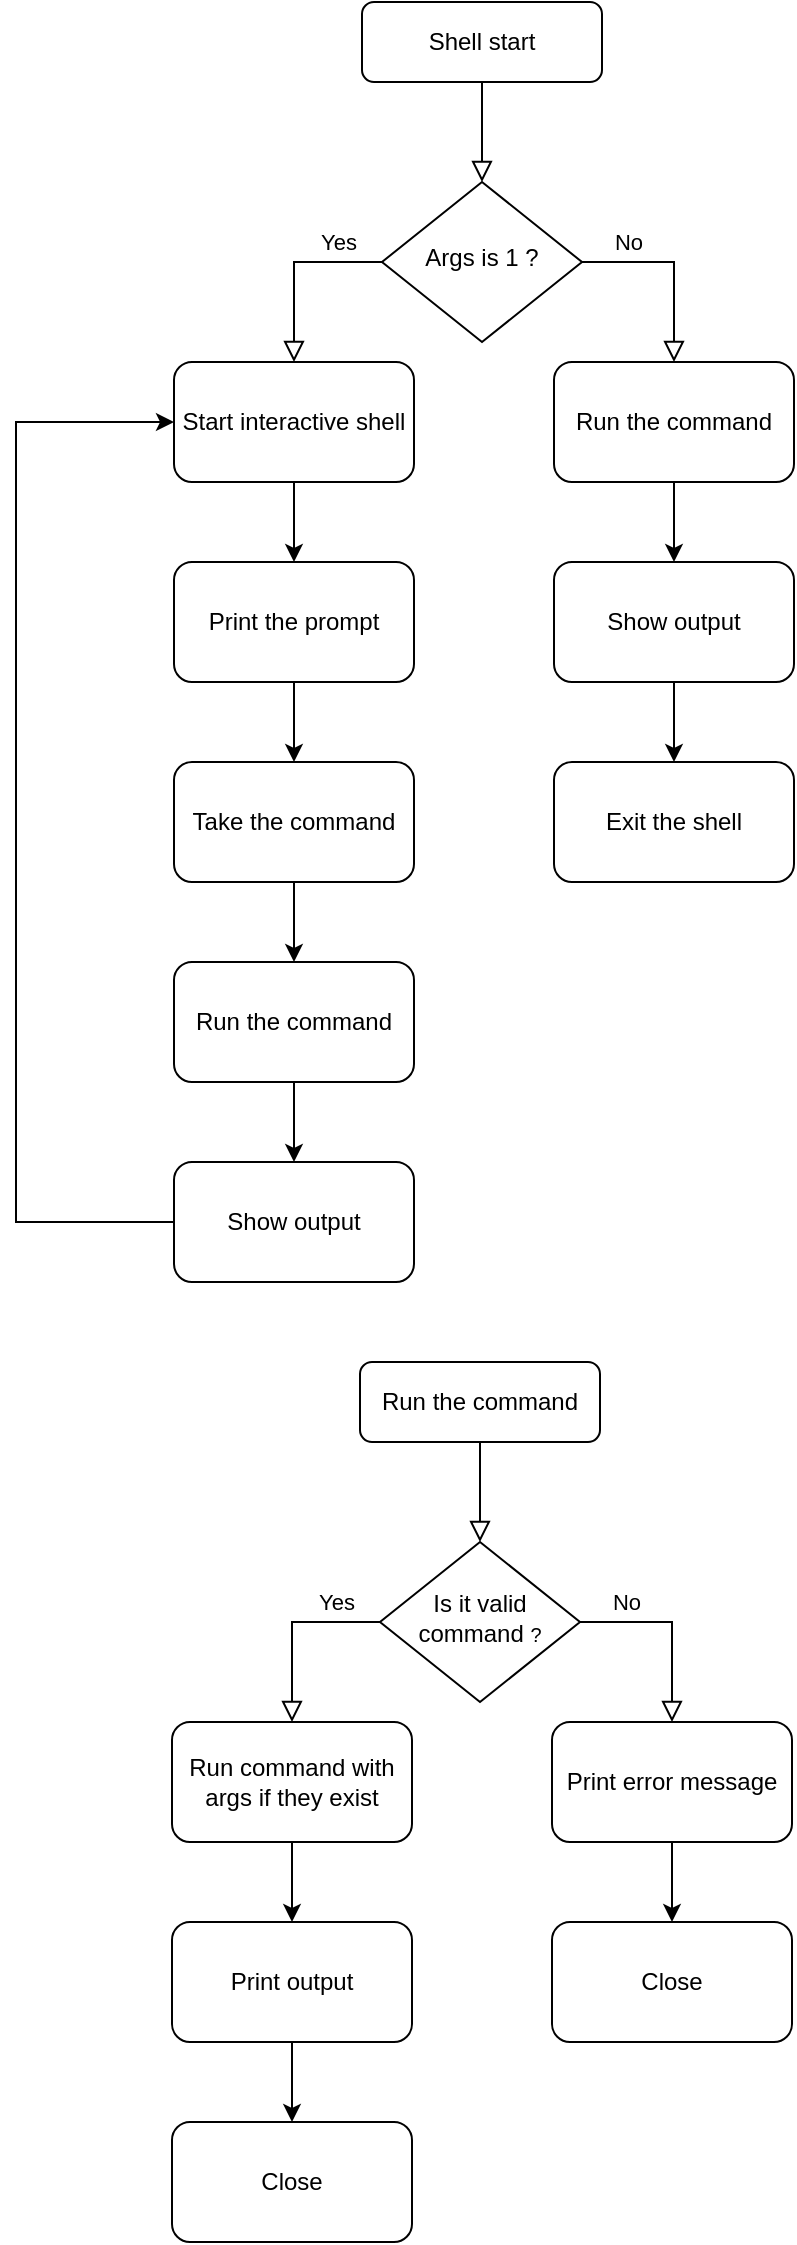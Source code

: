 <mxfile version="22.0.2" type="device">
  <diagram id="C5RBs43oDa-KdzZeNtuy" name="Page-1">
    <mxGraphModel dx="3585" dy="1933" grid="1" gridSize="10" guides="1" tooltips="1" connect="1" arrows="1" fold="1" page="1" pageScale="1" pageWidth="827" pageHeight="1169" math="0" shadow="0">
      <root>
        <mxCell id="WIyWlLk6GJQsqaUBKTNV-0" />
        <mxCell id="WIyWlLk6GJQsqaUBKTNV-1" parent="WIyWlLk6GJQsqaUBKTNV-0" />
        <mxCell id="WIyWlLk6GJQsqaUBKTNV-2" value="" style="rounded=0;html=1;jettySize=auto;orthogonalLoop=1;fontSize=11;endArrow=block;endFill=0;endSize=8;strokeWidth=1;shadow=0;labelBackgroundColor=none;edgeStyle=orthogonalEdgeStyle;" parent="WIyWlLk6GJQsqaUBKTNV-1" source="WIyWlLk6GJQsqaUBKTNV-3" target="WIyWlLk6GJQsqaUBKTNV-6" edge="1">
          <mxGeometry relative="1" as="geometry" />
        </mxCell>
        <mxCell id="WIyWlLk6GJQsqaUBKTNV-3" value="Shell start" style="rounded=1;whiteSpace=wrap;html=1;fontSize=12;glass=0;strokeWidth=1;shadow=0;" parent="WIyWlLk6GJQsqaUBKTNV-1" vertex="1">
          <mxGeometry x="353" y="20" width="120" height="40" as="geometry" />
        </mxCell>
        <mxCell id="WIyWlLk6GJQsqaUBKTNV-4" value="Yes" style="rounded=0;html=1;jettySize=auto;orthogonalLoop=1;fontSize=11;endArrow=block;endFill=0;endSize=8;strokeWidth=1;shadow=0;labelBackgroundColor=none;edgeStyle=orthogonalEdgeStyle;exitX=0;exitY=0.5;exitDx=0;exitDy=0;entryX=0.5;entryY=0;entryDx=0;entryDy=0;" parent="WIyWlLk6GJQsqaUBKTNV-1" source="WIyWlLk6GJQsqaUBKTNV-6" target="jz5P7R4gzkwKjzrcZZBE-4" edge="1">
          <mxGeometry x="-0.52" y="-10" relative="1" as="geometry">
            <mxPoint as="offset" />
            <mxPoint x="313.03" y="200.024" as="targetPoint" />
          </mxGeometry>
        </mxCell>
        <mxCell id="WIyWlLk6GJQsqaUBKTNV-6" value="Args is 1 ?" style="rhombus;whiteSpace=wrap;html=1;shadow=0;fontFamily=Helvetica;fontSize=12;align=center;strokeWidth=1;spacing=6;spacingTop=-4;" parent="WIyWlLk6GJQsqaUBKTNV-1" vertex="1">
          <mxGeometry x="363" y="110" width="100" height="80" as="geometry" />
        </mxCell>
        <mxCell id="jz5P7R4gzkwKjzrcZZBE-1" value="No" style="rounded=0;html=1;jettySize=auto;orthogonalLoop=1;fontSize=11;endArrow=block;endFill=0;endSize=8;strokeWidth=1;shadow=0;labelBackgroundColor=none;edgeStyle=orthogonalEdgeStyle;exitX=1;exitY=0.5;exitDx=0;exitDy=0;entryX=0.5;entryY=0;entryDx=0;entryDy=0;" parent="WIyWlLk6GJQsqaUBKTNV-1" source="WIyWlLk6GJQsqaUBKTNV-6" target="jz5P7R4gzkwKjzrcZZBE-5" edge="1">
          <mxGeometry x="-0.52" y="10" relative="1" as="geometry">
            <mxPoint as="offset" />
            <mxPoint x="563" y="150" as="sourcePoint" />
            <mxPoint x="513.03" y="200.024" as="targetPoint" />
          </mxGeometry>
        </mxCell>
        <mxCell id="jz5P7R4gzkwKjzrcZZBE-7" value="" style="edgeStyle=orthogonalEdgeStyle;rounded=0;orthogonalLoop=1;jettySize=auto;html=1;" parent="WIyWlLk6GJQsqaUBKTNV-1" source="jz5P7R4gzkwKjzrcZZBE-4" target="jz5P7R4gzkwKjzrcZZBE-6" edge="1">
          <mxGeometry relative="1" as="geometry" />
        </mxCell>
        <mxCell id="jz5P7R4gzkwKjzrcZZBE-4" value="Start interactive shell" style="rounded=1;whiteSpace=wrap;html=1;" parent="WIyWlLk6GJQsqaUBKTNV-1" vertex="1">
          <mxGeometry x="259" y="200" width="120" height="60" as="geometry" />
        </mxCell>
        <mxCell id="jz5P7R4gzkwKjzrcZZBE-18" style="edgeStyle=orthogonalEdgeStyle;rounded=0;orthogonalLoop=1;jettySize=auto;html=1;exitX=0.5;exitY=1;exitDx=0;exitDy=0;entryX=0.5;entryY=0;entryDx=0;entryDy=0;" parent="WIyWlLk6GJQsqaUBKTNV-1" source="jz5P7R4gzkwKjzrcZZBE-5" target="jz5P7R4gzkwKjzrcZZBE-17" edge="1">
          <mxGeometry relative="1" as="geometry" />
        </mxCell>
        <mxCell id="jz5P7R4gzkwKjzrcZZBE-5" value="Run the command" style="rounded=1;whiteSpace=wrap;html=1;" parent="WIyWlLk6GJQsqaUBKTNV-1" vertex="1">
          <mxGeometry x="449" y="200" width="120" height="60" as="geometry" />
        </mxCell>
        <mxCell id="jz5P7R4gzkwKjzrcZZBE-9" value="" style="edgeStyle=orthogonalEdgeStyle;rounded=0;orthogonalLoop=1;jettySize=auto;html=1;" parent="WIyWlLk6GJQsqaUBKTNV-1" source="jz5P7R4gzkwKjzrcZZBE-6" target="jz5P7R4gzkwKjzrcZZBE-8" edge="1">
          <mxGeometry relative="1" as="geometry" />
        </mxCell>
        <mxCell id="jz5P7R4gzkwKjzrcZZBE-6" value="Print the prompt" style="rounded=1;whiteSpace=wrap;html=1;" parent="WIyWlLk6GJQsqaUBKTNV-1" vertex="1">
          <mxGeometry x="259" y="300" width="120" height="60" as="geometry" />
        </mxCell>
        <mxCell id="jz5P7R4gzkwKjzrcZZBE-11" value="" style="edgeStyle=orthogonalEdgeStyle;rounded=0;orthogonalLoop=1;jettySize=auto;html=1;" parent="WIyWlLk6GJQsqaUBKTNV-1" source="jz5P7R4gzkwKjzrcZZBE-8" target="jz5P7R4gzkwKjzrcZZBE-10" edge="1">
          <mxGeometry relative="1" as="geometry" />
        </mxCell>
        <mxCell id="jz5P7R4gzkwKjzrcZZBE-8" value="Take the command" style="rounded=1;whiteSpace=wrap;html=1;" parent="WIyWlLk6GJQsqaUBKTNV-1" vertex="1">
          <mxGeometry x="259" y="400" width="120" height="60" as="geometry" />
        </mxCell>
        <mxCell id="jz5P7R4gzkwKjzrcZZBE-13" value="" style="edgeStyle=orthogonalEdgeStyle;rounded=0;orthogonalLoop=1;jettySize=auto;html=1;" parent="WIyWlLk6GJQsqaUBKTNV-1" source="jz5P7R4gzkwKjzrcZZBE-10" target="jz5P7R4gzkwKjzrcZZBE-12" edge="1">
          <mxGeometry relative="1" as="geometry" />
        </mxCell>
        <mxCell id="jz5P7R4gzkwKjzrcZZBE-10" value="Run the command" style="whiteSpace=wrap;html=1;rounded=1;" parent="WIyWlLk6GJQsqaUBKTNV-1" vertex="1">
          <mxGeometry x="259" y="500" width="120" height="60" as="geometry" />
        </mxCell>
        <mxCell id="jz5P7R4gzkwKjzrcZZBE-16" style="edgeStyle=orthogonalEdgeStyle;rounded=0;orthogonalLoop=1;jettySize=auto;html=1;exitX=0;exitY=0.5;exitDx=0;exitDy=0;entryX=0;entryY=0.5;entryDx=0;entryDy=0;" parent="WIyWlLk6GJQsqaUBKTNV-1" source="jz5P7R4gzkwKjzrcZZBE-12" target="jz5P7R4gzkwKjzrcZZBE-4" edge="1">
          <mxGeometry relative="1" as="geometry">
            <Array as="points">
              <mxPoint x="180" y="630" />
              <mxPoint x="180" y="230" />
            </Array>
          </mxGeometry>
        </mxCell>
        <mxCell id="jz5P7R4gzkwKjzrcZZBE-12" value="Show output" style="whiteSpace=wrap;html=1;rounded=1;" parent="WIyWlLk6GJQsqaUBKTNV-1" vertex="1">
          <mxGeometry x="259" y="600" width="120" height="60" as="geometry" />
        </mxCell>
        <mxCell id="jz5P7R4gzkwKjzrcZZBE-20" value="" style="edgeStyle=orthogonalEdgeStyle;rounded=0;orthogonalLoop=1;jettySize=auto;html=1;" parent="WIyWlLk6GJQsqaUBKTNV-1" source="jz5P7R4gzkwKjzrcZZBE-17" target="jz5P7R4gzkwKjzrcZZBE-19" edge="1">
          <mxGeometry relative="1" as="geometry" />
        </mxCell>
        <mxCell id="jz5P7R4gzkwKjzrcZZBE-17" value="Show output" style="whiteSpace=wrap;html=1;rounded=1;" parent="WIyWlLk6GJQsqaUBKTNV-1" vertex="1">
          <mxGeometry x="449" y="300" width="120" height="60" as="geometry" />
        </mxCell>
        <mxCell id="jz5P7R4gzkwKjzrcZZBE-19" value="Exit the shell" style="whiteSpace=wrap;html=1;rounded=1;" parent="WIyWlLk6GJQsqaUBKTNV-1" vertex="1">
          <mxGeometry x="449" y="400" width="120" height="60" as="geometry" />
        </mxCell>
        <mxCell id="IRAQ5LWP3sWw4EEwd82L-0" value="" style="rounded=0;html=1;jettySize=auto;orthogonalLoop=1;fontSize=11;endArrow=block;endFill=0;endSize=8;strokeWidth=1;shadow=0;labelBackgroundColor=none;edgeStyle=orthogonalEdgeStyle;" edge="1" parent="WIyWlLk6GJQsqaUBKTNV-1" source="IRAQ5LWP3sWw4EEwd82L-1" target="IRAQ5LWP3sWw4EEwd82L-3">
          <mxGeometry relative="1" as="geometry" />
        </mxCell>
        <mxCell id="IRAQ5LWP3sWw4EEwd82L-1" value="Run the command" style="rounded=1;whiteSpace=wrap;html=1;fontSize=12;glass=0;strokeWidth=1;shadow=0;" vertex="1" parent="WIyWlLk6GJQsqaUBKTNV-1">
          <mxGeometry x="352" y="700" width="120" height="40" as="geometry" />
        </mxCell>
        <mxCell id="IRAQ5LWP3sWw4EEwd82L-2" value="Yes" style="rounded=0;html=1;jettySize=auto;orthogonalLoop=1;fontSize=11;endArrow=block;endFill=0;endSize=8;strokeWidth=1;shadow=0;labelBackgroundColor=none;edgeStyle=orthogonalEdgeStyle;exitX=0;exitY=0.5;exitDx=0;exitDy=0;entryX=0.5;entryY=0;entryDx=0;entryDy=0;" edge="1" parent="WIyWlLk6GJQsqaUBKTNV-1" source="IRAQ5LWP3sWw4EEwd82L-3" target="IRAQ5LWP3sWw4EEwd82L-6">
          <mxGeometry x="-0.52" y="-10" relative="1" as="geometry">
            <mxPoint as="offset" />
            <mxPoint x="312.03" y="880.024" as="targetPoint" />
          </mxGeometry>
        </mxCell>
        <mxCell id="IRAQ5LWP3sWw4EEwd82L-3" value="Is it valid command &lt;span style=&quot;font-size: 10px;&quot;&gt;?&lt;/span&gt;" style="rhombus;whiteSpace=wrap;html=1;shadow=0;fontFamily=Helvetica;fontSize=12;align=center;strokeWidth=1;spacing=6;spacingTop=-4;" vertex="1" parent="WIyWlLk6GJQsqaUBKTNV-1">
          <mxGeometry x="362" y="790" width="100" height="80" as="geometry" />
        </mxCell>
        <mxCell id="IRAQ5LWP3sWw4EEwd82L-4" value="No" style="rounded=0;html=1;jettySize=auto;orthogonalLoop=1;fontSize=11;endArrow=block;endFill=0;endSize=8;strokeWidth=1;shadow=0;labelBackgroundColor=none;edgeStyle=orthogonalEdgeStyle;exitX=1;exitY=0.5;exitDx=0;exitDy=0;entryX=0.5;entryY=0;entryDx=0;entryDy=0;" edge="1" parent="WIyWlLk6GJQsqaUBKTNV-1" source="IRAQ5LWP3sWw4EEwd82L-3" target="IRAQ5LWP3sWw4EEwd82L-8">
          <mxGeometry x="-0.52" y="10" relative="1" as="geometry">
            <mxPoint as="offset" />
            <mxPoint x="562" y="830" as="sourcePoint" />
            <mxPoint x="512.03" y="880.024" as="targetPoint" />
          </mxGeometry>
        </mxCell>
        <mxCell id="IRAQ5LWP3sWw4EEwd82L-5" value="" style="edgeStyle=orthogonalEdgeStyle;rounded=0;orthogonalLoop=1;jettySize=auto;html=1;" edge="1" parent="WIyWlLk6GJQsqaUBKTNV-1" source="IRAQ5LWP3sWw4EEwd82L-6" target="IRAQ5LWP3sWw4EEwd82L-10">
          <mxGeometry relative="1" as="geometry" />
        </mxCell>
        <mxCell id="IRAQ5LWP3sWw4EEwd82L-6" value="Run command with args if they exist" style="rounded=1;whiteSpace=wrap;html=1;" vertex="1" parent="WIyWlLk6GJQsqaUBKTNV-1">
          <mxGeometry x="258" y="880" width="120" height="60" as="geometry" />
        </mxCell>
        <mxCell id="IRAQ5LWP3sWw4EEwd82L-7" style="edgeStyle=orthogonalEdgeStyle;rounded=0;orthogonalLoop=1;jettySize=auto;html=1;exitX=0.5;exitY=1;exitDx=0;exitDy=0;entryX=0.5;entryY=0;entryDx=0;entryDy=0;" edge="1" parent="WIyWlLk6GJQsqaUBKTNV-1" source="IRAQ5LWP3sWw4EEwd82L-8" target="IRAQ5LWP3sWw4EEwd82L-12">
          <mxGeometry relative="1" as="geometry" />
        </mxCell>
        <mxCell id="IRAQ5LWP3sWw4EEwd82L-8" value="Print&amp;nbsp;error message" style="rounded=1;whiteSpace=wrap;html=1;" vertex="1" parent="WIyWlLk6GJQsqaUBKTNV-1">
          <mxGeometry x="448" y="880" width="120" height="60" as="geometry" />
        </mxCell>
        <mxCell id="IRAQ5LWP3sWw4EEwd82L-9" value="" style="edgeStyle=orthogonalEdgeStyle;rounded=0;orthogonalLoop=1;jettySize=auto;html=1;" edge="1" parent="WIyWlLk6GJQsqaUBKTNV-1" source="IRAQ5LWP3sWw4EEwd82L-10" target="IRAQ5LWP3sWw4EEwd82L-11">
          <mxGeometry relative="1" as="geometry" />
        </mxCell>
        <mxCell id="IRAQ5LWP3sWw4EEwd82L-10" value="Print output" style="rounded=1;whiteSpace=wrap;html=1;" vertex="1" parent="WIyWlLk6GJQsqaUBKTNV-1">
          <mxGeometry x="258" y="980" width="120" height="60" as="geometry" />
        </mxCell>
        <mxCell id="IRAQ5LWP3sWw4EEwd82L-11" value="Close" style="rounded=1;whiteSpace=wrap;html=1;" vertex="1" parent="WIyWlLk6GJQsqaUBKTNV-1">
          <mxGeometry x="258" y="1080" width="120" height="60" as="geometry" />
        </mxCell>
        <mxCell id="IRAQ5LWP3sWw4EEwd82L-12" value="Close" style="whiteSpace=wrap;html=1;rounded=1;" vertex="1" parent="WIyWlLk6GJQsqaUBKTNV-1">
          <mxGeometry x="448" y="980" width="120" height="60" as="geometry" />
        </mxCell>
      </root>
    </mxGraphModel>
  </diagram>
</mxfile>
